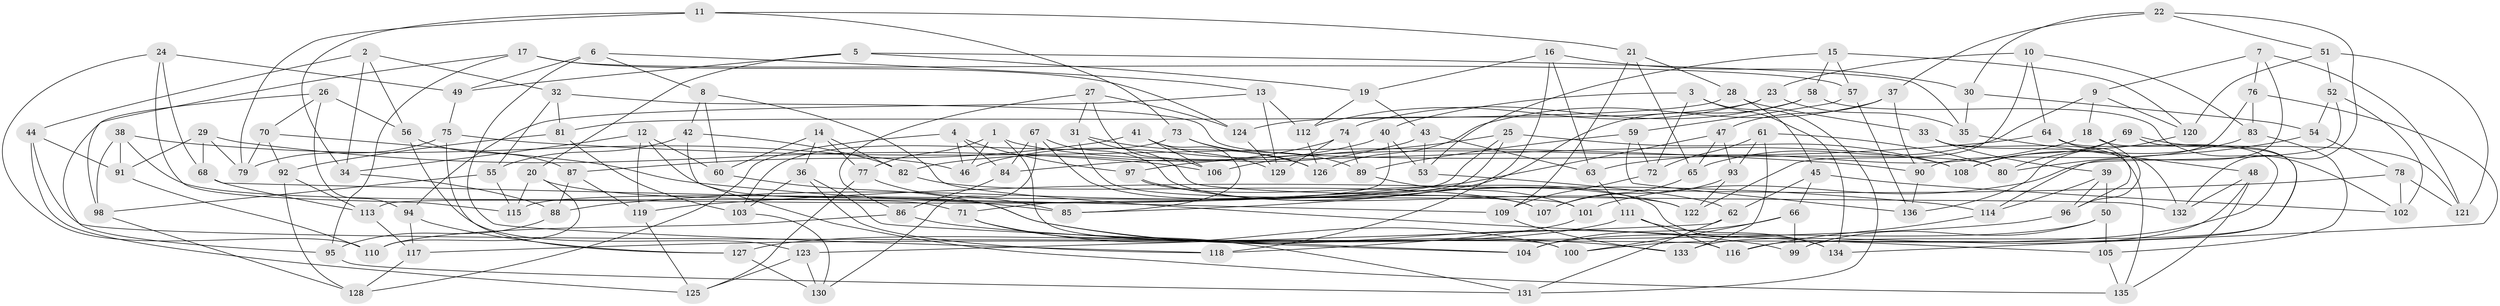 // Generated by graph-tools (version 1.1) at 2025/02/03/09/25 03:02:57]
// undirected, 136 vertices, 272 edges
graph export_dot {
graph [start="1"]
  node [color=gray90,style=filled];
  1;
  2;
  3;
  4;
  5;
  6;
  7;
  8;
  9;
  10;
  11;
  12;
  13;
  14;
  15;
  16;
  17;
  18;
  19;
  20;
  21;
  22;
  23;
  24;
  25;
  26;
  27;
  28;
  29;
  30;
  31;
  32;
  33;
  34;
  35;
  36;
  37;
  38;
  39;
  40;
  41;
  42;
  43;
  44;
  45;
  46;
  47;
  48;
  49;
  50;
  51;
  52;
  53;
  54;
  55;
  56;
  57;
  58;
  59;
  60;
  61;
  62;
  63;
  64;
  65;
  66;
  67;
  68;
  69;
  70;
  71;
  72;
  73;
  74;
  75;
  76;
  77;
  78;
  79;
  80;
  81;
  82;
  83;
  84;
  85;
  86;
  87;
  88;
  89;
  90;
  91;
  92;
  93;
  94;
  95;
  96;
  97;
  98;
  99;
  100;
  101;
  102;
  103;
  104;
  105;
  106;
  107;
  108;
  109;
  110;
  111;
  112;
  113;
  114;
  115;
  116;
  117;
  118;
  119;
  120;
  121;
  122;
  123;
  124;
  125;
  126;
  127;
  128;
  129;
  130;
  131;
  132;
  133;
  134;
  135;
  136;
  1 -- 46;
  1 -- 100;
  1 -- 108;
  1 -- 77;
  2 -- 56;
  2 -- 44;
  2 -- 34;
  2 -- 32;
  3 -- 40;
  3 -- 131;
  3 -- 134;
  3 -- 72;
  4 -- 46;
  4 -- 84;
  4 -- 128;
  4 -- 97;
  5 -- 49;
  5 -- 35;
  5 -- 20;
  5 -- 19;
  6 -- 8;
  6 -- 49;
  6 -- 13;
  6 -- 118;
  7 -- 76;
  7 -- 9;
  7 -- 121;
  7 -- 114;
  8 -- 105;
  8 -- 42;
  8 -- 60;
  9 -- 120;
  9 -- 18;
  9 -- 65;
  10 -- 23;
  10 -- 83;
  10 -- 64;
  10 -- 122;
  11 -- 73;
  11 -- 34;
  11 -- 79;
  11 -- 21;
  12 -- 60;
  12 -- 34;
  12 -- 99;
  12 -- 119;
  13 -- 129;
  13 -- 94;
  13 -- 112;
  14 -- 60;
  14 -- 82;
  14 -- 36;
  14 -- 77;
  15 -- 53;
  15 -- 120;
  15 -- 58;
  15 -- 57;
  16 -- 63;
  16 -- 19;
  16 -- 30;
  16 -- 118;
  17 -- 57;
  17 -- 124;
  17 -- 98;
  17 -- 95;
  18 -- 63;
  18 -- 99;
  18 -- 96;
  19 -- 43;
  19 -- 112;
  20 -- 115;
  20 -- 110;
  20 -- 85;
  21 -- 65;
  21 -- 28;
  21 -- 109;
  22 -- 132;
  22 -- 30;
  22 -- 37;
  22 -- 51;
  23 -- 112;
  23 -- 35;
  23 -- 124;
  24 -- 110;
  24 -- 49;
  24 -- 68;
  24 -- 115;
  25 -- 115;
  25 -- 106;
  25 -- 71;
  25 -- 108;
  26 -- 70;
  26 -- 95;
  26 -- 94;
  26 -- 56;
  27 -- 106;
  27 -- 124;
  27 -- 86;
  27 -- 31;
  28 -- 45;
  28 -- 81;
  28 -- 33;
  29 -- 106;
  29 -- 68;
  29 -- 91;
  29 -- 79;
  30 -- 35;
  30 -- 54;
  31 -- 101;
  31 -- 132;
  31 -- 126;
  32 -- 81;
  32 -- 80;
  32 -- 55;
  33 -- 132;
  33 -- 135;
  33 -- 39;
  34 -- 88;
  35 -- 48;
  36 -- 103;
  36 -- 104;
  36 -- 118;
  37 -- 47;
  37 -- 126;
  37 -- 90;
  38 -- 98;
  38 -- 46;
  38 -- 71;
  38 -- 91;
  39 -- 50;
  39 -- 96;
  39 -- 114;
  40 -- 113;
  40 -- 53;
  40 -- 46;
  41 -- 85;
  41 -- 106;
  41 -- 129;
  41 -- 87;
  42 -- 55;
  42 -- 135;
  42 -- 82;
  43 -- 84;
  43 -- 53;
  43 -- 63;
  44 -- 91;
  44 -- 125;
  44 -- 116;
  45 -- 62;
  45 -- 66;
  45 -- 102;
  47 -- 65;
  47 -- 93;
  47 -- 88;
  48 -- 133;
  48 -- 135;
  48 -- 132;
  49 -- 75;
  50 -- 105;
  50 -- 99;
  50 -- 104;
  51 -- 121;
  51 -- 120;
  51 -- 52;
  52 -- 102;
  52 -- 54;
  52 -- 101;
  53 -- 62;
  54 -- 78;
  54 -- 80;
  55 -- 98;
  55 -- 115;
  56 -- 123;
  56 -- 87;
  57 -- 59;
  57 -- 136;
  58 -- 102;
  58 -- 74;
  58 -- 85;
  59 -- 72;
  59 -- 89;
  59 -- 136;
  60 -- 133;
  61 -- 133;
  61 -- 93;
  61 -- 80;
  61 -- 72;
  62 -- 123;
  62 -- 131;
  63 -- 111;
  64 -- 97;
  64 -- 96;
  64 -- 100;
  65 -- 107;
  66 -- 100;
  66 -- 104;
  66 -- 99;
  67 -- 130;
  67 -- 107;
  67 -- 122;
  67 -- 84;
  68 -- 109;
  68 -- 113;
  69 -- 108;
  69 -- 121;
  69 -- 80;
  69 -- 116;
  70 -- 79;
  70 -- 114;
  70 -- 92;
  71 -- 131;
  71 -- 100;
  72 -- 109;
  73 -- 103;
  73 -- 89;
  73 -- 126;
  74 -- 89;
  74 -- 82;
  74 -- 129;
  75 -- 127;
  75 -- 79;
  75 -- 90;
  76 -- 90;
  76 -- 83;
  76 -- 134;
  77 -- 125;
  77 -- 85;
  78 -- 119;
  78 -- 121;
  78 -- 102;
  81 -- 92;
  81 -- 103;
  82 -- 107;
  83 -- 105;
  83 -- 108;
  84 -- 86;
  86 -- 110;
  86 -- 104;
  87 -- 88;
  87 -- 119;
  88 -- 95;
  89 -- 101;
  90 -- 136;
  91 -- 110;
  92 -- 128;
  92 -- 113;
  93 -- 122;
  93 -- 107;
  94 -- 127;
  94 -- 117;
  95 -- 131;
  96 -- 117;
  97 -- 122;
  97 -- 134;
  98 -- 128;
  101 -- 118;
  103 -- 130;
  105 -- 135;
  109 -- 133;
  111 -- 116;
  111 -- 127;
  111 -- 134;
  112 -- 126;
  113 -- 117;
  114 -- 116;
  117 -- 128;
  119 -- 125;
  120 -- 136;
  123 -- 130;
  123 -- 125;
  124 -- 129;
  127 -- 130;
}
